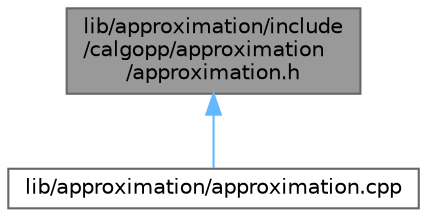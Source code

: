 digraph "lib/approximation/include/calgopp/approximation/approximation.h"
{
 // LATEX_PDF_SIZE
  bgcolor="transparent";
  edge [fontname=Helvetica,fontsize=10,labelfontname=Helvetica,labelfontsize=10];
  node [fontname=Helvetica,fontsize=10,shape=box,height=0.2,width=0.4];
  Node1 [label="lib/approximation/include\l/calgopp/approximation\l/approximation.h",height=0.2,width=0.4,color="gray40", fillcolor="grey60", style="filled", fontcolor="black",tooltip=" "];
  Node1 -> Node2 [dir="back",color="steelblue1",style="solid"];
  Node2 [label="lib/approximation/approximation.cpp",height=0.2,width=0.4,color="grey40", fillcolor="white", style="filled",URL="$approximation_8cpp.html",tooltip=" "];
}
